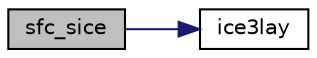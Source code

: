 digraph "sfc_sice"
{
  edge [fontname="Helvetica",fontsize="10",labelfontname="Helvetica",labelfontsize="10"];
  node [fontname="Helvetica",fontsize="10",shape=record];
  rankdir="LR";
  Node0 [label="sfc_sice",height=0.2,width=0.4,color="black", fillcolor="grey75", style="filled", fontcolor="black"];
  Node0 -> Node1 [color="midnightblue",fontsize="10",style="solid",fontname="Helvetica"];
  Node1 [label="ice3lay",height=0.2,width=0.4,color="black", fillcolor="white", style="filled",URL="$group___g_f_s___ice.html#ga18fd9a43fb519c32737074cf8f02a496",tooltip="Brief description of the subroutine. "];
}
